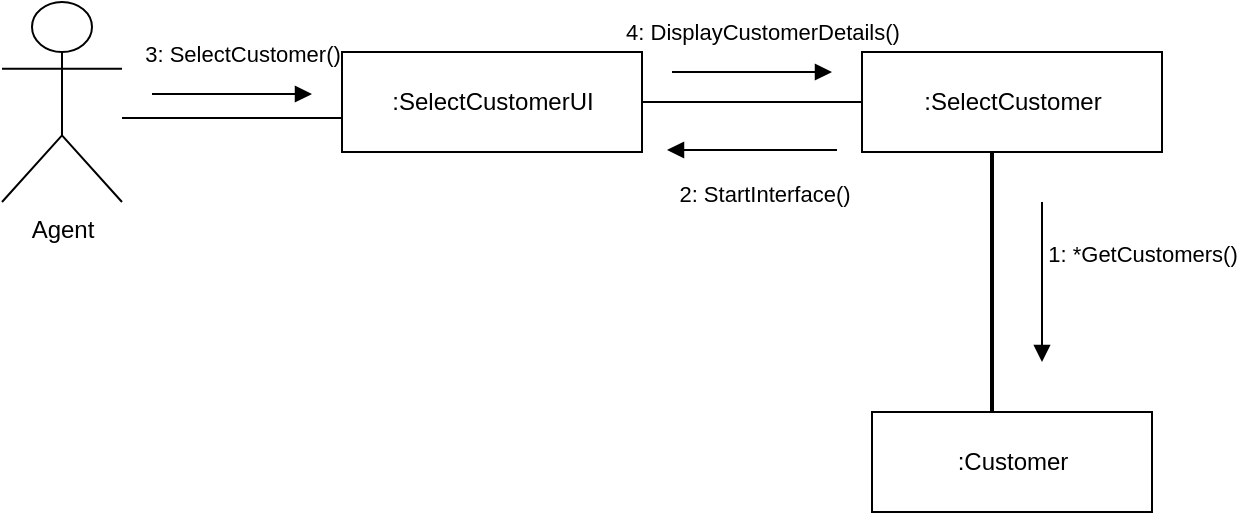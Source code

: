<mxfile version="20.8.5" type="device"><diagram id="v8sJz56genOLpbe2wBNv" name="Page-1"><mxGraphModel dx="794" dy="391" grid="1" gridSize="10" guides="1" tooltips="1" connect="1" arrows="1" fold="1" page="1" pageScale="1" pageWidth="850" pageHeight="1100" math="0" shadow="0"><root><mxCell id="0"/><mxCell id="1" parent="0"/><mxCell id="7oLP6aY27foX3I57K_Cl-1" value=":SelectCustomerUI" style="html=1;" vertex="1" parent="1"><mxGeometry x="290" y="170" width="150" height="50" as="geometry"/></mxCell><mxCell id="7oLP6aY27foX3I57K_Cl-2" value=":SelectCustomer" style="html=1;" vertex="1" parent="1"><mxGeometry x="550" y="170" width="150" height="50" as="geometry"/></mxCell><mxCell id="7oLP6aY27foX3I57K_Cl-3" value=":Customer" style="html=1;" vertex="1" parent="1"><mxGeometry x="555" y="350" width="140" height="50" as="geometry"/></mxCell><mxCell id="7oLP6aY27foX3I57K_Cl-4" value="" style="line;strokeWidth=1;fillColor=none;align=left;verticalAlign=middle;spacingTop=-1;spacingLeft=3;spacingRight=3;rotatable=0;labelPosition=right;points=[];portConstraint=eastwest;strokeColor=inherit;" vertex="1" parent="1"><mxGeometry x="440" y="191" width="110" height="8" as="geometry"/></mxCell><mxCell id="7oLP6aY27foX3I57K_Cl-5" value="" style="line;strokeWidth=2;direction=south;html=1;" vertex="1" parent="1"><mxGeometry x="610" y="220" width="10" height="130" as="geometry"/></mxCell><mxCell id="7oLP6aY27foX3I57K_Cl-7" value="Agent" style="shape=umlActor;verticalLabelPosition=bottom;verticalAlign=top;html=1;" vertex="1" parent="1"><mxGeometry x="120" y="145" width="60" height="100" as="geometry"/></mxCell><mxCell id="7oLP6aY27foX3I57K_Cl-11" value="" style="line;strokeWidth=1;fillColor=none;align=left;verticalAlign=middle;spacingTop=-1;spacingLeft=3;spacingRight=3;rotatable=0;labelPosition=right;points=[];portConstraint=eastwest;strokeColor=inherit;" vertex="1" parent="1"><mxGeometry x="180" y="199" width="110" height="8" as="geometry"/></mxCell><mxCell id="7oLP6aY27foX3I57K_Cl-12" value="3: SelectCustomer()" style="html=1;verticalAlign=bottom;endArrow=block;rounded=0;" edge="1" parent="1"><mxGeometry x="0.125" y="11" width="80" relative="1" as="geometry"><mxPoint x="195" y="191" as="sourcePoint"/><mxPoint x="275" y="191" as="targetPoint"/><mxPoint as="offset"/></mxGeometry></mxCell><mxCell id="7oLP6aY27foX3I57K_Cl-13" value="4: DisplayCustomerDetails()" style="html=1;verticalAlign=bottom;endArrow=block;rounded=0;" edge="1" parent="1"><mxGeometry x="0.125" y="11" width="80" relative="1" as="geometry"><mxPoint x="455" y="180" as="sourcePoint"/><mxPoint x="535" y="180" as="targetPoint"/><mxPoint as="offset"/></mxGeometry></mxCell><mxCell id="7oLP6aY27foX3I57K_Cl-14" value="2: StartInterface()" style="html=1;verticalAlign=bottom;endArrow=block;rounded=0;" edge="1" parent="1"><mxGeometry x="-0.118" y="31" width="80" relative="1" as="geometry"><mxPoint x="537.5" y="219" as="sourcePoint"/><mxPoint x="452.5" y="219" as="targetPoint"/><mxPoint x="1" as="offset"/></mxGeometry></mxCell><mxCell id="7oLP6aY27foX3I57K_Cl-15" value="1: *GetCustomers()" style="html=1;verticalAlign=bottom;endArrow=block;rounded=0;" edge="1" parent="1"><mxGeometry x="-0.125" y="50" width="80" relative="1" as="geometry"><mxPoint x="640" y="245" as="sourcePoint"/><mxPoint x="640" y="325" as="targetPoint"/><mxPoint as="offset"/></mxGeometry></mxCell></root></mxGraphModel></diagram></mxfile>